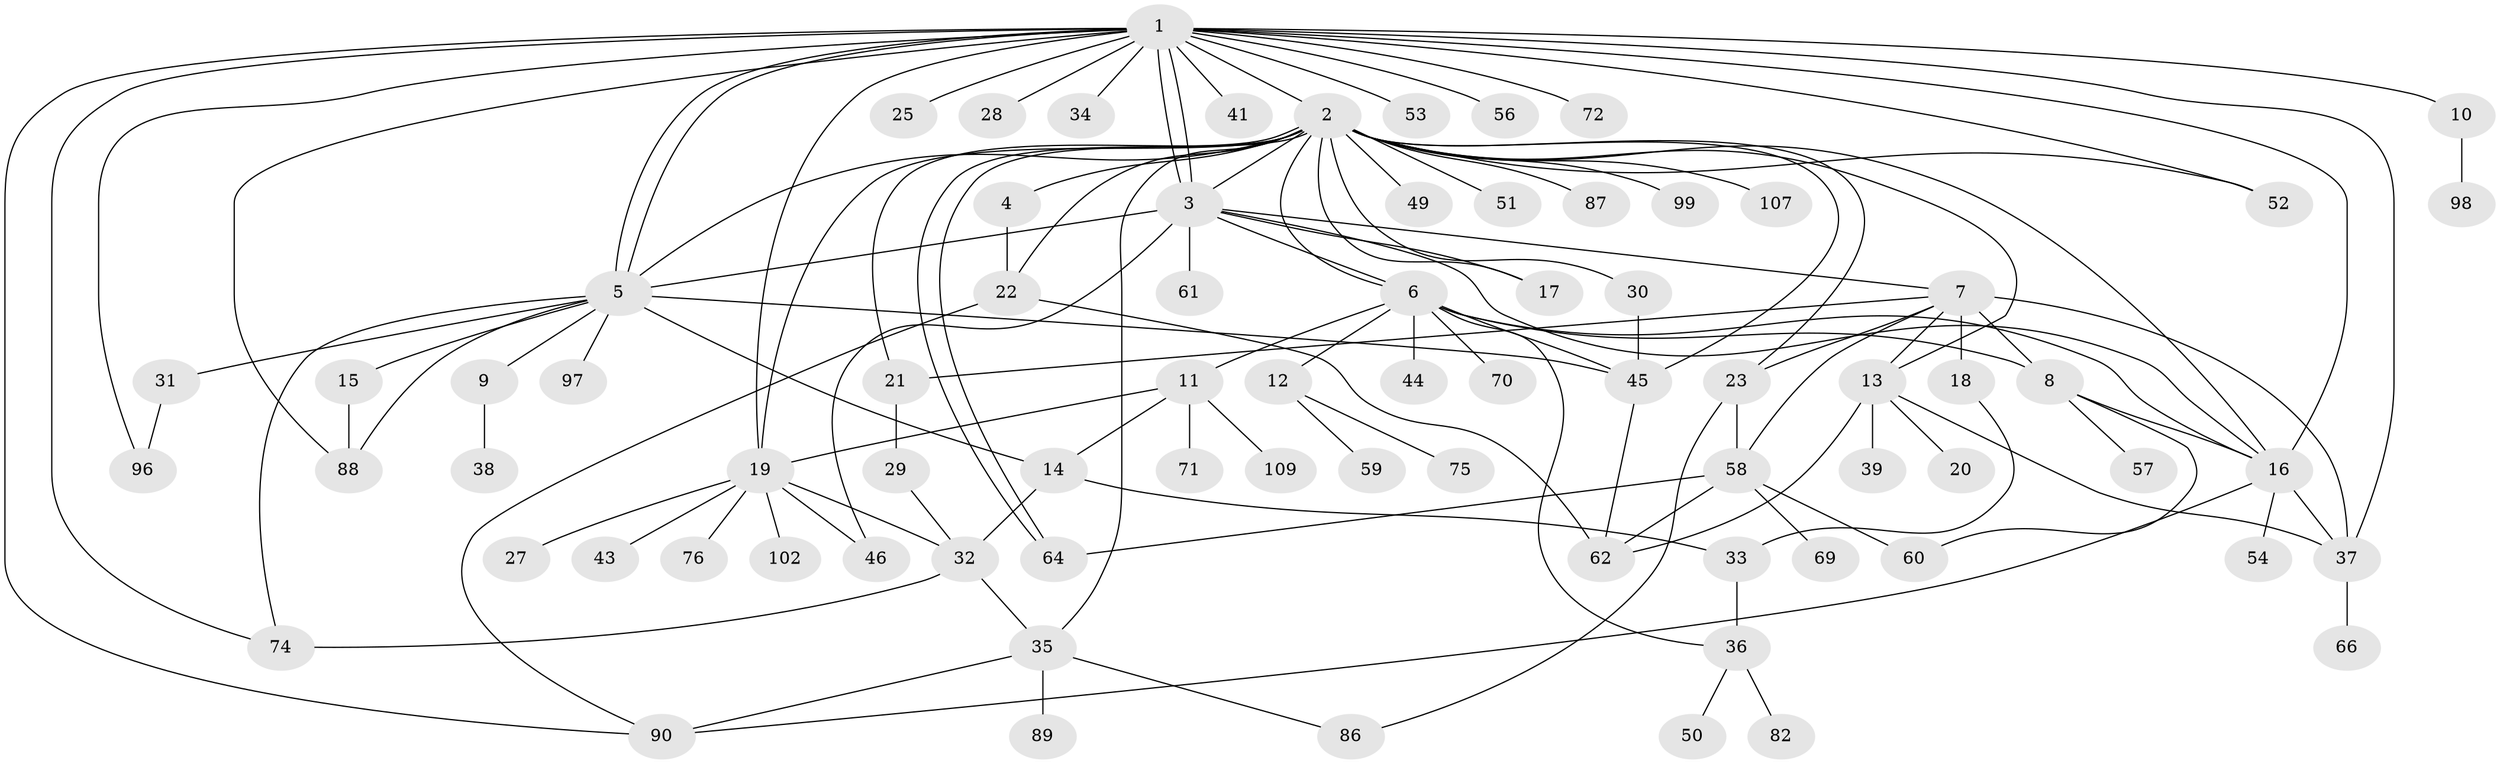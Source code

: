 // original degree distribution, {21: 0.00909090909090909, 24: 0.00909090909090909, 10: 0.02727272727272727, 2: 0.2545454545454545, 12: 0.01818181818181818, 8: 0.00909090909090909, 6: 0.01818181818181818, 5: 0.06363636363636363, 3: 0.10909090909090909, 4: 0.06363636363636363, 1: 0.41818181818181815}
// Generated by graph-tools (version 1.1) at 2025/18/03/04/25 18:18:28]
// undirected, 77 vertices, 124 edges
graph export_dot {
graph [start="1"]
  node [color=gray90,style=filled];
  1;
  2;
  3;
  4;
  5;
  6;
  7;
  8 [super="+24+108"];
  9;
  10;
  11;
  12;
  13 [super="+63"];
  14;
  15;
  16 [super="+79+42+83+94+73"];
  17 [super="+26"];
  18 [super="+68"];
  19 [super="+65"];
  20;
  21;
  22 [super="+55"];
  23;
  25;
  27;
  28;
  29 [super="+80+78"];
  30 [super="+67+40"];
  31;
  32;
  33 [super="+81"];
  34;
  35;
  36;
  37 [super="+105+92"];
  38;
  39;
  41;
  43;
  44;
  45 [super="+47"];
  46 [super="+48"];
  49;
  50;
  51;
  52;
  53;
  54;
  56;
  57;
  58 [super="+91"];
  59 [super="+100"];
  60;
  61;
  62 [super="+77+110"];
  64;
  66;
  69;
  70;
  71 [super="+84"];
  72;
  74;
  75;
  76;
  82;
  86;
  87;
  88 [super="+106"];
  89;
  90 [super="+101"];
  96;
  97;
  98;
  99;
  102;
  107;
  109;
  1 -- 2;
  1 -- 3;
  1 -- 3;
  1 -- 5;
  1 -- 5;
  1 -- 10;
  1 -- 19;
  1 -- 25;
  1 -- 28;
  1 -- 34;
  1 -- 37;
  1 -- 41;
  1 -- 52;
  1 -- 53;
  1 -- 56;
  1 -- 72;
  1 -- 74;
  1 -- 88;
  1 -- 90;
  1 -- 96;
  1 -- 16;
  2 -- 3;
  2 -- 4;
  2 -- 5;
  2 -- 6;
  2 -- 13;
  2 -- 16 [weight=2];
  2 -- 19;
  2 -- 21;
  2 -- 22;
  2 -- 23;
  2 -- 30;
  2 -- 35;
  2 -- 49;
  2 -- 51;
  2 -- 52;
  2 -- 64;
  2 -- 64;
  2 -- 87;
  2 -- 99;
  2 -- 107;
  2 -- 17;
  2 -- 45;
  3 -- 5;
  3 -- 6;
  3 -- 7;
  3 -- 16;
  3 -- 17;
  3 -- 46;
  3 -- 61;
  4 -- 22;
  5 -- 9;
  5 -- 14;
  5 -- 15;
  5 -- 31;
  5 -- 74;
  5 -- 88;
  5 -- 97;
  5 -- 45;
  6 -- 8;
  6 -- 11;
  6 -- 12;
  6 -- 16;
  6 -- 36;
  6 -- 44;
  6 -- 70;
  6 -- 45;
  7 -- 8;
  7 -- 13;
  7 -- 18;
  7 -- 21;
  7 -- 23;
  7 -- 58;
  7 -- 37;
  8 -- 60;
  8 -- 57;
  8 -- 16;
  9 -- 38;
  10 -- 98;
  11 -- 14;
  11 -- 19;
  11 -- 71;
  11 -- 109;
  12 -- 59;
  12 -- 75;
  13 -- 20;
  13 -- 39;
  13 -- 37;
  13 -- 62;
  14 -- 32;
  14 -- 33;
  15 -- 88;
  16 -- 54;
  16 -- 90;
  16 -- 37;
  18 -- 33;
  19 -- 27;
  19 -- 32;
  19 -- 43;
  19 -- 76;
  19 -- 102;
  19 -- 46;
  21 -- 29;
  22 -- 90;
  22 -- 62;
  23 -- 86;
  23 -- 58;
  29 -- 32;
  30 -- 45;
  31 -- 96;
  32 -- 35;
  32 -- 74;
  33 -- 36;
  35 -- 86;
  35 -- 89;
  35 -- 90;
  36 -- 50;
  36 -- 82;
  37 -- 66;
  45 -- 62 [weight=2];
  58 -- 60;
  58 -- 62;
  58 -- 69;
  58 -- 64;
}

